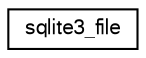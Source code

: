 digraph "Graphical Class Hierarchy"
{
  edge [fontname="FreeSans",fontsize="10",labelfontname="FreeSans",labelfontsize="10"];
  node [fontname="FreeSans",fontsize="10",shape=record];
  rankdir="LR";
  Node0 [label="sqlite3_file",height=0.2,width=0.4,color="black", fillcolor="white", style="filled",URL="$structsqlite3__file.html"];
}
